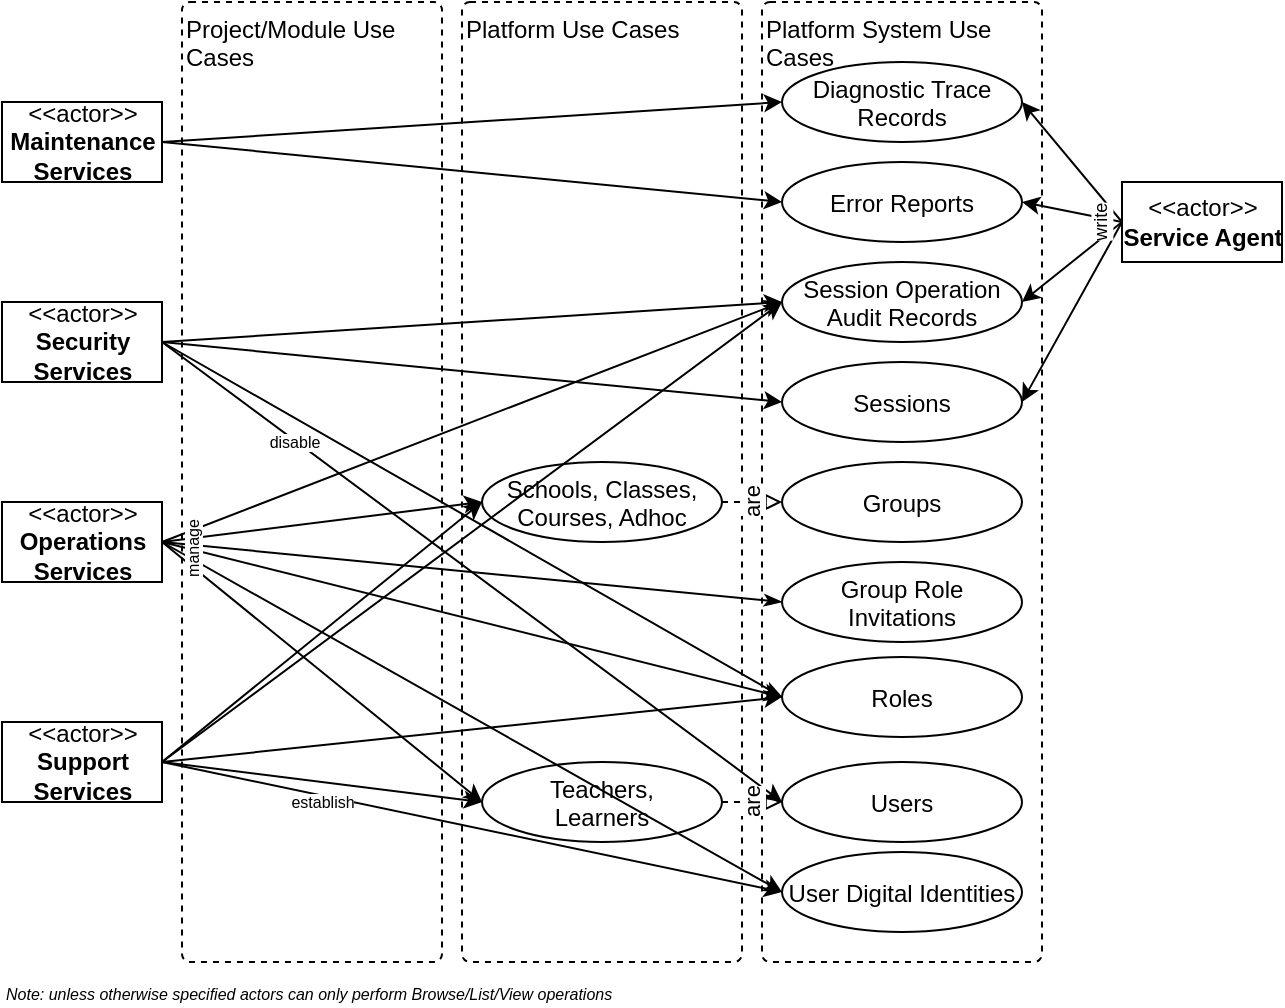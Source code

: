 <mxfile version="20.2.4" type="google"><diagram id="KtXQ_eRtmb9rOr8VHjNi" name="Page-1"><mxGraphModel grid="1" page="1" gridSize="10" guides="1" tooltips="1" connect="1" arrows="1" fold="1" pageScale="1" pageWidth="827" pageHeight="1169" math="0" shadow="0"><root><mxCell id="0"/><mxCell id="1" parent="0"/><mxCell id="SDCVKlVS7S3d9q91r6kP-16" value="Project/Module Use Cases" style="rounded=1;whiteSpace=wrap;html=1;recursiveResize=0;container=1;collapsible=0;dashed=1;arcSize=8;absoluteArcSize=1;align=left;verticalAlign=top;" vertex="1" parent="1"><mxGeometry x="210" y="160" width="130" height="480" as="geometry"/></mxCell><mxCell id="SDCVKlVS7S3d9q91r6kP-1" value="Platform System Use Cases" style="rounded=1;whiteSpace=wrap;html=1;recursiveResize=0;container=1;collapsible=0;dashed=1;arcSize=8;absoluteArcSize=1;align=left;verticalAlign=top;" vertex="1" parent="1"><mxGeometry x="500" y="160" width="140" height="480" as="geometry"/></mxCell><mxCell id="SDCVKlVS7S3d9q91r6kP-6" value="Diagnostic Trace &#10;Records" style="ellipse;" vertex="1" parent="SDCVKlVS7S3d9q91r6kP-1"><mxGeometry x="10" y="30" width="120" height="40" as="geometry"/></mxCell><mxCell id="SDCVKlVS7S3d9q91r6kP-5" value="Error Reports" style="ellipse;" vertex="1" parent="SDCVKlVS7S3d9q91r6kP-1"><mxGeometry x="10" y="80" width="120" height="40" as="geometry"/></mxCell><mxCell id="SDCVKlVS7S3d9q91r6kP-21" value="Session Operation &#10;Audit Records" style="ellipse;" vertex="1" parent="SDCVKlVS7S3d9q91r6kP-1"><mxGeometry x="10" y="130" width="120" height="40" as="geometry"/></mxCell><mxCell id="SDCVKlVS7S3d9q91r6kP-20" value="Sessions" style="ellipse;" vertex="1" parent="SDCVKlVS7S3d9q91r6kP-1"><mxGeometry x="10" y="180" width="120" height="40" as="geometry"/></mxCell><mxCell id="SDCVKlVS7S3d9q91r6kP-44" value="Roles" style="ellipse;" vertex="1" parent="SDCVKlVS7S3d9q91r6kP-1"><mxGeometry x="10" y="327.5" width="120" height="40" as="geometry"/></mxCell><mxCell id="SDCVKlVS7S3d9q91r6kP-38" value="User Digital Identities" style="ellipse;" vertex="1" parent="SDCVKlVS7S3d9q91r6kP-1"><mxGeometry x="10" y="425" width="120" height="40" as="geometry"/></mxCell><mxCell id="SDCVKlVS7S3d9q91r6kP-58" value="Groups" style="ellipse;" vertex="1" parent="SDCVKlVS7S3d9q91r6kP-1"><mxGeometry x="10" y="230" width="120" height="40" as="geometry"/></mxCell><mxCell id="SDCVKlVS7S3d9q91r6kP-60" value="Users" style="ellipse;" vertex="1" parent="SDCVKlVS7S3d9q91r6kP-1"><mxGeometry x="10" y="380" width="120" height="40" as="geometry"/></mxCell><mxCell id="SDCVKlVS7S3d9q91r6kP-64" value="Group Role&#10;Invitations" style="ellipse;" vertex="1" parent="SDCVKlVS7S3d9q91r6kP-1"><mxGeometry x="10" y="280" width="120" height="40" as="geometry"/></mxCell><mxCell id="SDCVKlVS7S3d9q91r6kP-4" value="Platform Use Cases" style="rounded=1;whiteSpace=wrap;html=1;recursiveResize=0;container=1;collapsible=0;dashed=1;arcSize=8;absoluteArcSize=1;align=left;verticalAlign=top;" vertex="1" parent="1"><mxGeometry x="350" y="160" width="140" height="480" as="geometry"/></mxCell><mxCell id="SDCVKlVS7S3d9q91r6kP-40" value="Schools, Classes, &#10;Courses, Adhoc" style="ellipse;" vertex="1" parent="SDCVKlVS7S3d9q91r6kP-4"><mxGeometry x="10" y="230" width="120" height="40" as="geometry"/></mxCell><mxCell id="SDCVKlVS7S3d9q91r6kP-34" value="Teachers, &#10;Learners" style="ellipse;" vertex="1" parent="SDCVKlVS7S3d9q91r6kP-4"><mxGeometry x="10" y="380" width="120" height="40" as="geometry"/></mxCell><mxCell id="SDCVKlVS7S3d9q91r6kP-24" value="" style="rounded=1;orthogonalLoop=1;jettySize=auto;html=1;entryX=0;entryY=0.5;entryDx=0;entryDy=0;exitX=1;exitY=0.5;exitDx=0;exitDy=0;" edge="1" parent="1" source="SDCVKlVS7S3d9q91r6kP-22" target="SDCVKlVS7S3d9q91r6kP-21"><mxGeometry x="-0.357" relative="1" as="geometry"><mxPoint as="offset"/></mxGeometry></mxCell><mxCell id="SDCVKlVS7S3d9q91r6kP-7" value="" style="rounded=1;orthogonalLoop=1;jettySize=auto;html=1;entryX=0;entryY=0.5;entryDx=0;entryDy=0;endArrow=classic;endFill=1;exitX=1;exitY=0.5;exitDx=0;exitDy=0;" edge="1" parent="1" source="SDCVKlVS7S3d9q91r6kP-9" target="SDCVKlVS7S3d9q91r6kP-5"><mxGeometry x="-0.355" y="-4" relative="1" as="geometry"><mxPoint as="offset"/></mxGeometry></mxCell><mxCell id="SDCVKlVS7S3d9q91r6kP-8" value="" style="rounded=1;orthogonalLoop=1;jettySize=auto;html=1;entryX=0;entryY=0.5;entryDx=0;entryDy=0;exitX=1;exitY=0.5;exitDx=0;exitDy=0;" edge="1" parent="1" source="SDCVKlVS7S3d9q91r6kP-9" target="SDCVKlVS7S3d9q91r6kP-6"><mxGeometry x="-0.36" y="-3" relative="1" as="geometry"><mxPoint as="offset"/></mxGeometry></mxCell><mxCell id="SDCVKlVS7S3d9q91r6kP-9" value="&amp;lt;&amp;lt;actor&amp;gt;&amp;gt;&lt;br&gt;&lt;b&gt;Maintenance&lt;br&gt;Services&lt;br&gt;&lt;/b&gt;" style="text;html=1;align=center;verticalAlign=middle;dashed=0;fillColor=#ffffff;strokeColor=#000000;" vertex="1" parent="1"><mxGeometry x="120" y="210" width="80" height="40" as="geometry"/></mxCell><mxCell id="SDCVKlVS7S3d9q91r6kP-36" value="disable" style="rounded=1;orthogonalLoop=1;jettySize=auto;html=1;entryX=0;entryY=0.5;entryDx=0;entryDy=0;exitX=1;exitY=0.5;exitDx=0;exitDy=0;fontSize=8;" edge="1" parent="1" source="SDCVKlVS7S3d9q91r6kP-22" target="SDCVKlVS7S3d9q91r6kP-60"><mxGeometry x="-0.569" y="-1" relative="1" as="geometry"><mxPoint as="offset"/></mxGeometry></mxCell><mxCell id="SDCVKlVS7S3d9q91r6kP-65" style="edgeStyle=none;rounded=1;orthogonalLoop=1;jettySize=auto;html=1;entryX=0;entryY=0.5;entryDx=0;entryDy=0;endArrow=classicThin;endFill=1;exitX=1;exitY=0.5;exitDx=0;exitDy=0;" edge="1" parent="1" source="SDCVKlVS7S3d9q91r6kP-22" target="SDCVKlVS7S3d9q91r6kP-44"><mxGeometry relative="1" as="geometry"/></mxCell><mxCell id="SDCVKlVS7S3d9q91r6kP-22" value="&amp;lt;&amp;lt;actor&amp;gt;&amp;gt;&lt;br&gt;&lt;b&gt;Security&lt;br&gt;Services&lt;br&gt;&lt;/b&gt;" style="text;html=1;align=center;verticalAlign=middle;dashed=0;fillColor=#ffffff;strokeColor=#000000;" vertex="1" parent="1"><mxGeometry x="120" y="310" width="80" height="40" as="geometry"/></mxCell><mxCell id="SDCVKlVS7S3d9q91r6kP-27" style="rounded=1;orthogonalLoop=1;jettySize=auto;html=1;entryX=1;entryY=0.5;entryDx=0;entryDy=0;exitX=0;exitY=0.5;exitDx=0;exitDy=0;" edge="1" parent="1" source="SDCVKlVS7S3d9q91r6kP-26" target="SDCVKlVS7S3d9q91r6kP-6"><mxGeometry relative="1" as="geometry"/></mxCell><mxCell id="SDCVKlVS7S3d9q91r6kP-28" style="rounded=1;orthogonalLoop=1;jettySize=auto;html=1;exitX=0;exitY=0.5;exitDx=0;exitDy=0;entryX=1;entryY=0.5;entryDx=0;entryDy=0;" edge="1" parent="1" source="SDCVKlVS7S3d9q91r6kP-26" target="SDCVKlVS7S3d9q91r6kP-5"><mxGeometry relative="1" as="geometry"/></mxCell><mxCell id="SDCVKlVS7S3d9q91r6kP-29" style="rounded=1;orthogonalLoop=1;jettySize=auto;html=1;exitX=0;exitY=0.5;exitDx=0;exitDy=0;entryX=1;entryY=0.5;entryDx=0;entryDy=0;" edge="1" parent="1" source="SDCVKlVS7S3d9q91r6kP-26" target="SDCVKlVS7S3d9q91r6kP-20"><mxGeometry relative="1" as="geometry"/></mxCell><mxCell id="SDCVKlVS7S3d9q91r6kP-26" value="&amp;lt;&amp;lt;actor&amp;gt;&amp;gt;&lt;br&gt;&lt;b&gt;Service Agent&lt;br&gt;&lt;/b&gt;" style="text;html=1;align=center;verticalAlign=middle;dashed=0;fillColor=#ffffff;strokeColor=#000000;" vertex="1" parent="1"><mxGeometry x="680" y="250" width="80" height="40" as="geometry"/></mxCell><mxCell id="SDCVKlVS7S3d9q91r6kP-25" value="" style="rounded=1;orthogonalLoop=1;jettySize=auto;html=1;entryX=0;entryY=0.5;entryDx=0;entryDy=0;exitX=1;exitY=0.5;exitDx=0;exitDy=0;" edge="1" parent="1" source="SDCVKlVS7S3d9q91r6kP-22" target="SDCVKlVS7S3d9q91r6kP-20"><mxGeometry x="-0.357" relative="1" as="geometry"><mxPoint as="offset"/></mxGeometry></mxCell><mxCell id="SDCVKlVS7S3d9q91r6kP-33" value="" style="rounded=1;orthogonalLoop=1;jettySize=auto;html=1;entryX=0;entryY=0.5;entryDx=0;entryDy=0;exitX=1;exitY=0.5;exitDx=0;exitDy=0;" edge="1" parent="1" source="SDCVKlVS7S3d9q91r6kP-31" target="SDCVKlVS7S3d9q91r6kP-21"><mxGeometry relative="1" as="geometry"/></mxCell><mxCell id="SDCVKlVS7S3d9q91r6kP-31" value="&amp;lt;&amp;lt;actor&amp;gt;&amp;gt;&lt;br&gt;&lt;b&gt;Operations&lt;br&gt;Services&lt;br&gt;&lt;/b&gt;" style="text;html=1;align=center;verticalAlign=middle;dashed=0;fillColor=#ffffff;strokeColor=#000000;" vertex="1" parent="1"><mxGeometry x="120" y="410" width="80" height="40" as="geometry"/></mxCell><mxCell id="SDCVKlVS7S3d9q91r6kP-37" value="" style="rounded=1;orthogonalLoop=1;jettySize=auto;html=1;entryX=0;entryY=0.5;entryDx=0;entryDy=0;exitX=1;exitY=0.5;exitDx=0;exitDy=0;" edge="1" parent="1" source="SDCVKlVS7S3d9q91r6kP-35" target="SDCVKlVS7S3d9q91r6kP-34"><mxGeometry x="-0.346" y="4" relative="1" as="geometry"><mxPoint as="offset"/></mxGeometry></mxCell><mxCell id="SDCVKlVS7S3d9q91r6kP-41" value="" style="edgeStyle=none;rounded=1;orthogonalLoop=1;jettySize=auto;html=1;entryX=0;entryY=0.5;entryDx=0;entryDy=0;exitX=1;exitY=0.5;exitDx=0;exitDy=0;" edge="1" parent="1" source="SDCVKlVS7S3d9q91r6kP-35" target="SDCVKlVS7S3d9q91r6kP-21"><mxGeometry relative="1" as="geometry"/></mxCell><mxCell id="SDCVKlVS7S3d9q91r6kP-42" value="establish" style="edgeStyle=none;rounded=1;orthogonalLoop=1;jettySize=auto;html=1;entryX=0;entryY=0.5;entryDx=0;entryDy=0;exitX=1;exitY=0.5;exitDx=0;exitDy=0;fontSize=8;" edge="1" parent="1" source="SDCVKlVS7S3d9q91r6kP-35" target="SDCVKlVS7S3d9q91r6kP-38"><mxGeometry x="-0.48" y="-3" relative="1" as="geometry"><mxPoint as="offset"/></mxGeometry></mxCell><mxCell id="SDCVKlVS7S3d9q91r6kP-43" value="" style="edgeStyle=none;rounded=1;orthogonalLoop=1;jettySize=auto;html=1;entryX=0;entryY=0.5;entryDx=0;entryDy=0;exitX=1;exitY=0.5;exitDx=0;exitDy=0;" edge="1" parent="1" source="SDCVKlVS7S3d9q91r6kP-35" target="SDCVKlVS7S3d9q91r6kP-40"><mxGeometry x="-0.358" y="3" relative="1" as="geometry"><mxPoint as="offset"/></mxGeometry></mxCell><mxCell id="SDCVKlVS7S3d9q91r6kP-45" value="" style="edgeStyle=none;rounded=1;orthogonalLoop=1;jettySize=auto;html=1;entryX=0;entryY=0.5;entryDx=0;entryDy=0;exitX=1;exitY=0.5;exitDx=0;exitDy=0;" edge="1" parent="1" source="SDCVKlVS7S3d9q91r6kP-35" target="SDCVKlVS7S3d9q91r6kP-44"><mxGeometry x="-0.344" y="-7" relative="1" as="geometry"><mxPoint as="offset"/></mxGeometry></mxCell><mxCell id="SDCVKlVS7S3d9q91r6kP-35" value="&amp;lt;&amp;lt;actor&amp;gt;&amp;gt;&lt;br&gt;&lt;b&gt;Support&lt;br&gt;Services&lt;br&gt;&lt;/b&gt;" style="text;html=1;align=center;verticalAlign=middle;dashed=0;fillColor=#ffffff;strokeColor=#000000;" vertex="1" parent="1"><mxGeometry x="120" y="520" width="80" height="40" as="geometry"/></mxCell><mxCell id="SDCVKlVS7S3d9q91r6kP-51" style="edgeStyle=none;rounded=1;orthogonalLoop=1;jettySize=auto;html=1;entryX=0;entryY=0.5;entryDx=0;entryDy=0;exitX=1;exitY=0.5;exitDx=0;exitDy=0;" edge="1" parent="1" source="SDCVKlVS7S3d9q91r6kP-31" target="SDCVKlVS7S3d9q91r6kP-40"><mxGeometry relative="1" as="geometry"><mxPoint x="200" y="560" as="sourcePoint"/></mxGeometry></mxCell><mxCell id="SDCVKlVS7S3d9q91r6kP-52" style="edgeStyle=none;rounded=1;orthogonalLoop=1;jettySize=auto;html=1;entryX=0;entryY=0.5;entryDx=0;entryDy=0;exitX=1;exitY=0.5;exitDx=0;exitDy=0;" edge="1" parent="1" source="SDCVKlVS7S3d9q91r6kP-31" target="SDCVKlVS7S3d9q91r6kP-44"><mxGeometry relative="1" as="geometry"><mxPoint x="200" y="560" as="sourcePoint"/></mxGeometry></mxCell><mxCell id="SDCVKlVS7S3d9q91r6kP-53" style="edgeStyle=none;rounded=1;orthogonalLoop=1;jettySize=auto;html=1;entryX=0;entryY=0.5;entryDx=0;entryDy=0;exitX=1;exitY=0.5;exitDx=0;exitDy=0;" edge="1" parent="1" source="SDCVKlVS7S3d9q91r6kP-31" target="SDCVKlVS7S3d9q91r6kP-34"><mxGeometry relative="1" as="geometry"><mxPoint x="200" y="560" as="sourcePoint"/></mxGeometry></mxCell><mxCell id="SDCVKlVS7S3d9q91r6kP-54" style="edgeStyle=none;rounded=1;orthogonalLoop=1;jettySize=auto;html=1;entryX=0;entryY=0.5;entryDx=0;entryDy=0;exitX=1;exitY=0.5;exitDx=0;exitDy=0;" edge="1" parent="1" source="SDCVKlVS7S3d9q91r6kP-31" target="SDCVKlVS7S3d9q91r6kP-38"><mxGeometry relative="1" as="geometry"><mxPoint x="200" y="560" as="sourcePoint"/></mxGeometry></mxCell><mxCell id="SDCVKlVS7S3d9q91r6kP-67" style="edgeStyle=none;rounded=1;orthogonalLoop=1;jettySize=auto;html=1;entryX=0;entryY=0.5;entryDx=0;entryDy=0;endArrow=classicThin;endFill=1;exitX=1;exitY=0.5;exitDx=0;exitDy=0;" edge="1" parent="1" source="SDCVKlVS7S3d9q91r6kP-31" target="SDCVKlVS7S3d9q91r6kP-64"><mxGeometry relative="1" as="geometry"><mxPoint x="200" y="548.571" as="sourcePoint"/></mxGeometry></mxCell><mxCell id="SDCVKlVS7S3d9q91r6kP-59" value="are" style="edgeStyle=none;rounded=1;orthogonalLoop=1;jettySize=auto;html=1;entryX=0;entryY=0.5;entryDx=0;entryDy=0;endArrow=block;endFill=0;dashed=1;horizontal=0;" edge="1" parent="1" source="SDCVKlVS7S3d9q91r6kP-40" target="SDCVKlVS7S3d9q91r6kP-58"><mxGeometry relative="1" as="geometry"/></mxCell><mxCell id="SDCVKlVS7S3d9q91r6kP-61" value="are" style="edgeStyle=none;rounded=1;orthogonalLoop=1;jettySize=auto;html=1;dashed=1;endArrow=block;endFill=0;horizontal=0;" edge="1" parent="1" source="SDCVKlVS7S3d9q91r6kP-34" target="SDCVKlVS7S3d9q91r6kP-60"><mxGeometry relative="1" as="geometry"/></mxCell><mxCell id="SDCVKlVS7S3d9q91r6kP-70" value="&lt;i&gt;&lt;font style=&quot;font-size: 8px;&quot;&gt;Note: unless otherwise specified actors can only perform Browse/List/View operations&lt;/font&gt;&lt;/i&gt;" style="text;html=1;strokeColor=none;fillColor=none;align=left;verticalAlign=middle;whiteSpace=wrap;rounded=0;" vertex="1" parent="1"><mxGeometry x="120" y="650" width="520" height="10" as="geometry"/></mxCell><mxCell id="SDCVKlVS7S3d9q91r6kP-71" value="manage" style="text;html=1;strokeColor=none;fillColor=none;align=center;verticalAlign=middle;whiteSpace=wrap;rounded=0;fontSize=8;horizontal=0;labelBackgroundColor=default;labelBorderColor=none;" vertex="1" parent="1"><mxGeometry x="210" y="396" width="10" height="75" as="geometry"/></mxCell><mxCell id="SDCVKlVS7S3d9q91r6kP-30" value="write" style="rounded=1;orthogonalLoop=1;jettySize=auto;html=1;entryX=1;entryY=0.5;entryDx=0;entryDy=0;exitX=0;exitY=0.5;exitDx=0;exitDy=0;fontSize=9;horizontal=0;" edge="1" parent="1" source="SDCVKlVS7S3d9q91r6kP-26" target="SDCVKlVS7S3d9q91r6kP-21"><mxGeometry x="-0.756" y="-6" relative="1" as="geometry"><mxPoint as="offset"/></mxGeometry></mxCell></root></mxGraphModel></diagram></mxfile>